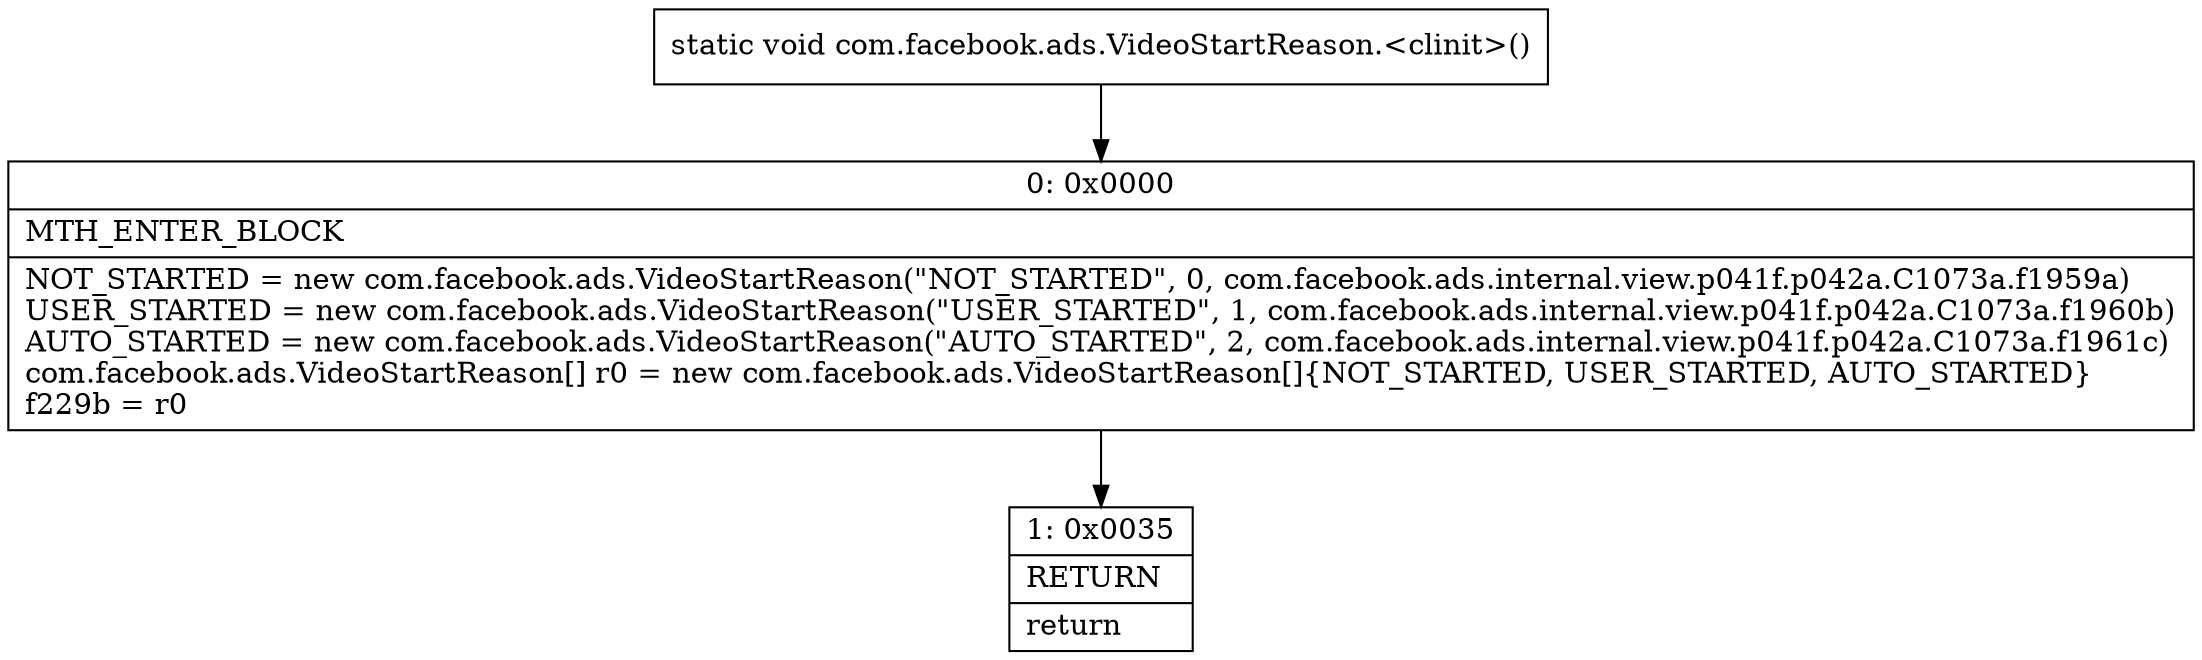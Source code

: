 digraph "CFG forcom.facebook.ads.VideoStartReason.\<clinit\>()V" {
Node_0 [shape=record,label="{0\:\ 0x0000|MTH_ENTER_BLOCK\l|NOT_STARTED = new com.facebook.ads.VideoStartReason(\"NOT_STARTED\", 0, com.facebook.ads.internal.view.p041f.p042a.C1073a.f1959a)\lUSER_STARTED = new com.facebook.ads.VideoStartReason(\"USER_STARTED\", 1, com.facebook.ads.internal.view.p041f.p042a.C1073a.f1960b)\lAUTO_STARTED = new com.facebook.ads.VideoStartReason(\"AUTO_STARTED\", 2, com.facebook.ads.internal.view.p041f.p042a.C1073a.f1961c)\lcom.facebook.ads.VideoStartReason[] r0 = new com.facebook.ads.VideoStartReason[]\{NOT_STARTED, USER_STARTED, AUTO_STARTED\}\lf229b = r0\l}"];
Node_1 [shape=record,label="{1\:\ 0x0035|RETURN\l|return\l}"];
MethodNode[shape=record,label="{static void com.facebook.ads.VideoStartReason.\<clinit\>() }"];
MethodNode -> Node_0;
Node_0 -> Node_1;
}

